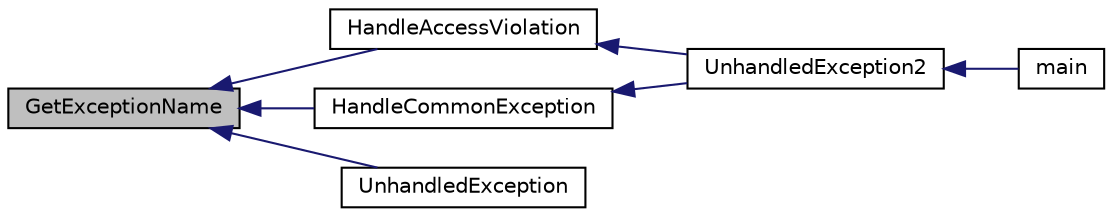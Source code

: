 digraph G
{
  edge [fontname="Helvetica",fontsize="10",labelfontname="Helvetica",labelfontsize="10"];
  node [fontname="Helvetica",fontsize="10",shape=record];
  rankdir="LR";
  Node1 [label="GetExceptionName",height=0.2,width=0.4,color="black", fillcolor="grey75", style="filled" fontcolor="black"];
  Node1 -> Node2 [dir="back",color="midnightblue",fontsize="10",style="solid",fontname="Helvetica"];
  Node2 [label="HandleAccessViolation",height=0.2,width=0.4,color="black", fillcolor="white", style="filled",URL="$backtracer__win32_8cpp.html#a0bffc5d19521ae5e043905274e4df840"];
  Node2 -> Node3 [dir="back",color="midnightblue",fontsize="10",style="solid",fontname="Helvetica"];
  Node3 [label="UnhandledException2",height=0.2,width=0.4,color="black", fillcolor="white", style="filled",URL="$backtracer__win32_8h.html#a740c1b7e51ae9a0b7bf795a98ea3de2f"];
  Node3 -> Node4 [dir="back",color="midnightblue",fontsize="10",style="solid",fontname="Helvetica"];
  Node4 [label="main",height=0.2,width=0.4,color="black", fillcolor="white", style="filled",URL="$main_8cpp.html#a0ddf1224851353fc92bfbff6f499fa97"];
  Node1 -> Node5 [dir="back",color="midnightblue",fontsize="10",style="solid",fontname="Helvetica"];
  Node5 [label="HandleCommonException",height=0.2,width=0.4,color="black", fillcolor="white", style="filled",URL="$backtracer__win32_8cpp.html#a8b6e9c6e307894b0247993eee747c992"];
  Node5 -> Node3 [dir="back",color="midnightblue",fontsize="10",style="solid",fontname="Helvetica"];
  Node1 -> Node6 [dir="back",color="midnightblue",fontsize="10",style="solid",fontname="Helvetica"];
  Node6 [label="UnhandledException",height=0.2,width=0.4,color="black", fillcolor="white", style="filled",URL="$backtracer__win32_8h.html#a5d1b8267c9f66dbfa0299d85bfbbac3f"];
}
